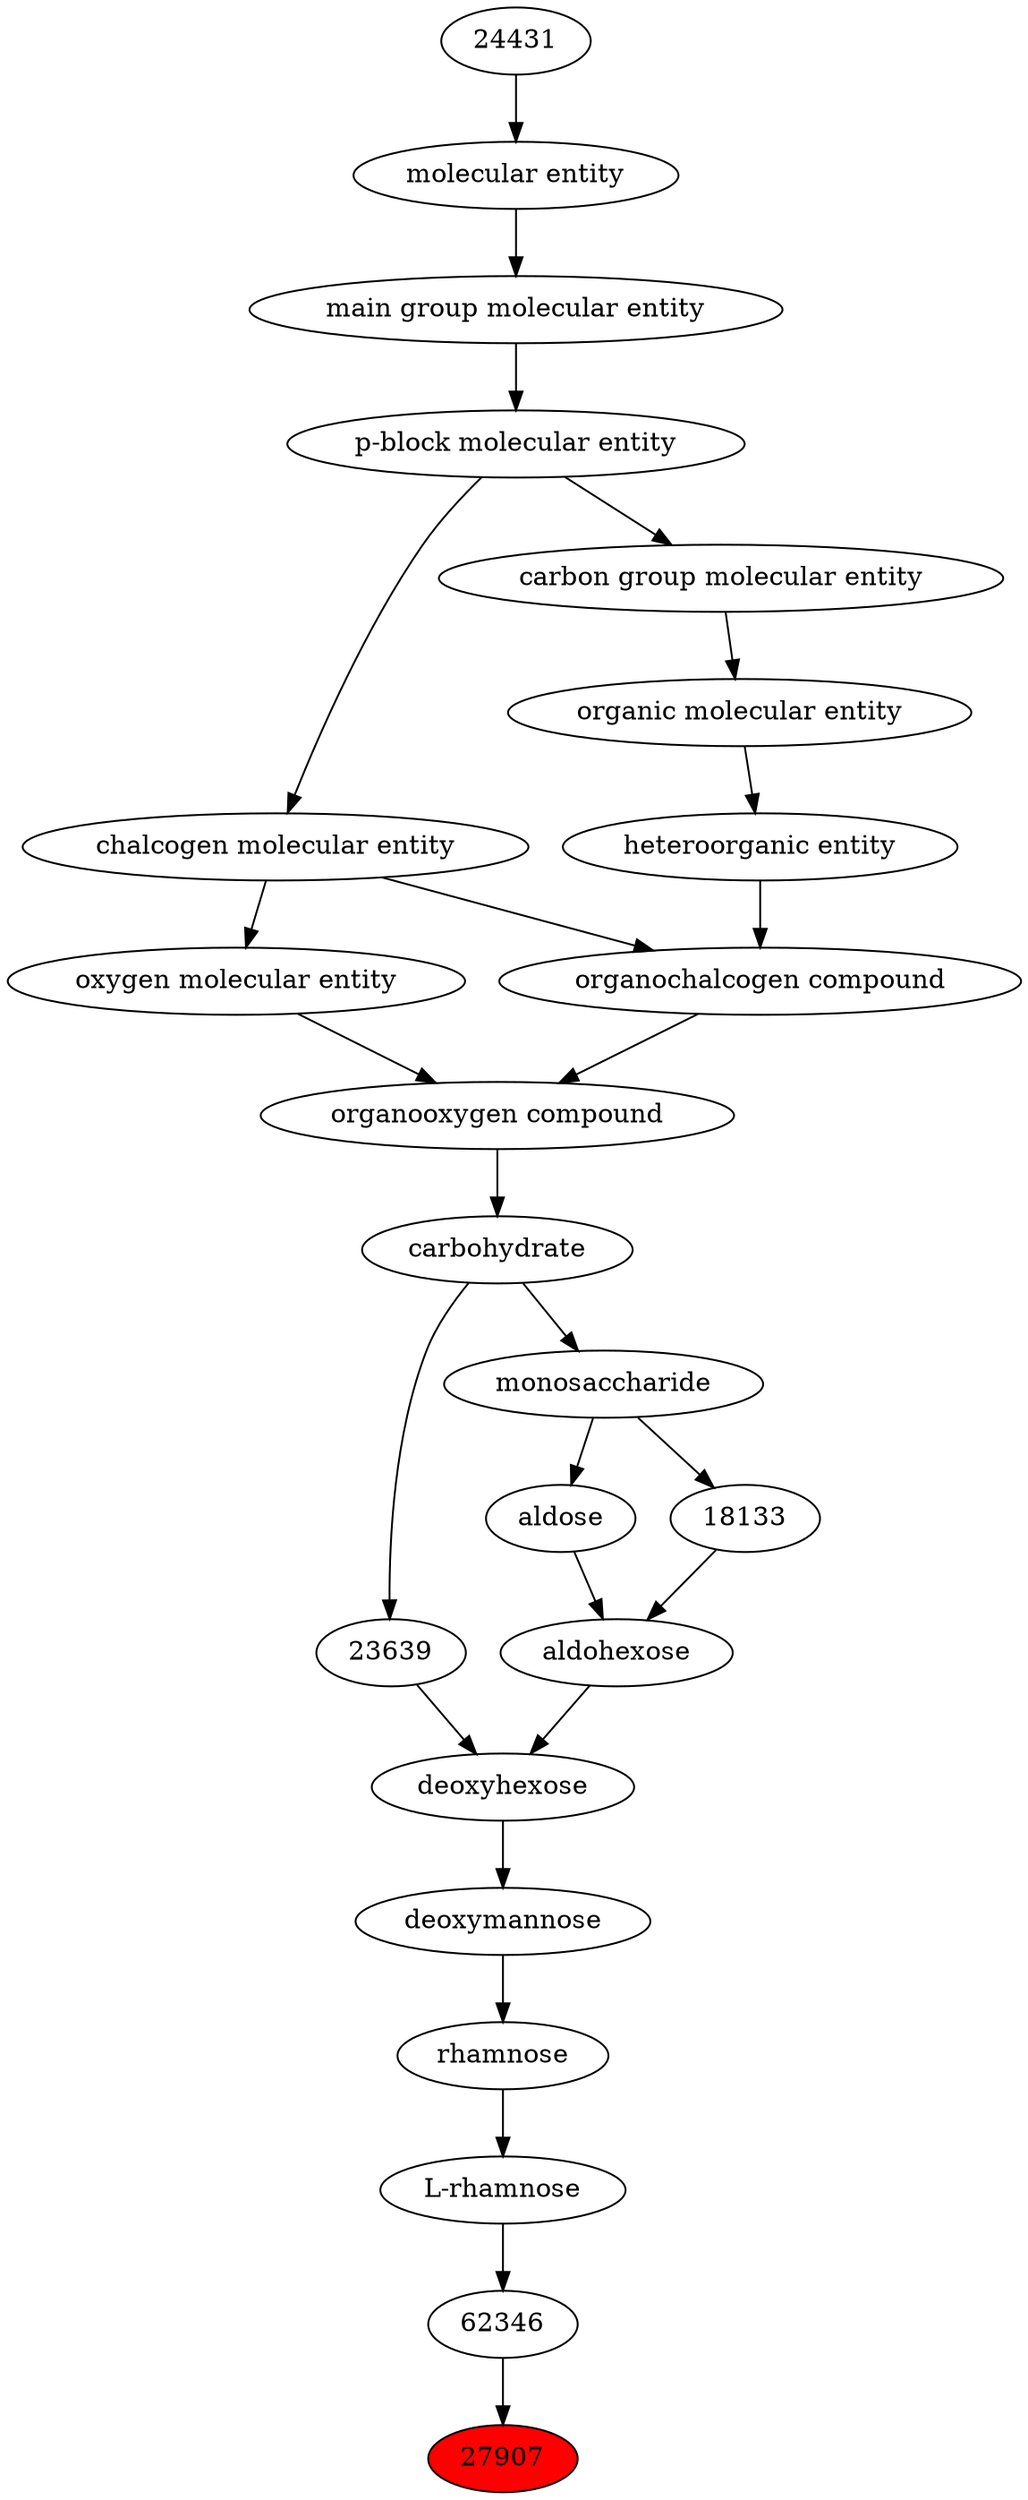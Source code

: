 digraph tree{ 
27907 [label="27907" fillcolor=red style=filled]
62346 -> 27907
62346 [label="62346"]
62345 -> 62346
62345 [label="L-rhamnose"]
26546 -> 62345
26546 [label="rhamnose"]
33983 -> 26546
33983 [label="deoxymannose"]
23628 -> 33983
23628 [label="deoxyhexose"]
33917 -> 23628
23639 -> 23628
33917 [label="aldohexose"]
15693 -> 33917
18133 -> 33917
23639 [label="23639"]
16646 -> 23639
15693 [label="aldose"]
35381 -> 15693
18133 [label="18133"]
35381 -> 18133
16646 [label="carbohydrate"]
36963 -> 16646
35381 [label="monosaccharide"]
16646 -> 35381
36963 [label="organooxygen compound"]
36962 -> 36963
25806 -> 36963
36962 [label="organochalcogen compound"]
33285 -> 36962
33304 -> 36962
25806 [label="oxygen molecular entity"]
33304 -> 25806
33285 [label="heteroorganic entity"]
50860 -> 33285
33304 [label="chalcogen molecular entity"]
33675 -> 33304
50860 [label="organic molecular entity"]
33582 -> 50860
33675 [label="p-block molecular entity"]
33579 -> 33675
33582 [label="carbon group molecular entity"]
33675 -> 33582
33579 [label="main group molecular entity"]
23367 -> 33579
23367 [label="molecular entity"]
24431 -> 23367
24431 [label="24431"]
}